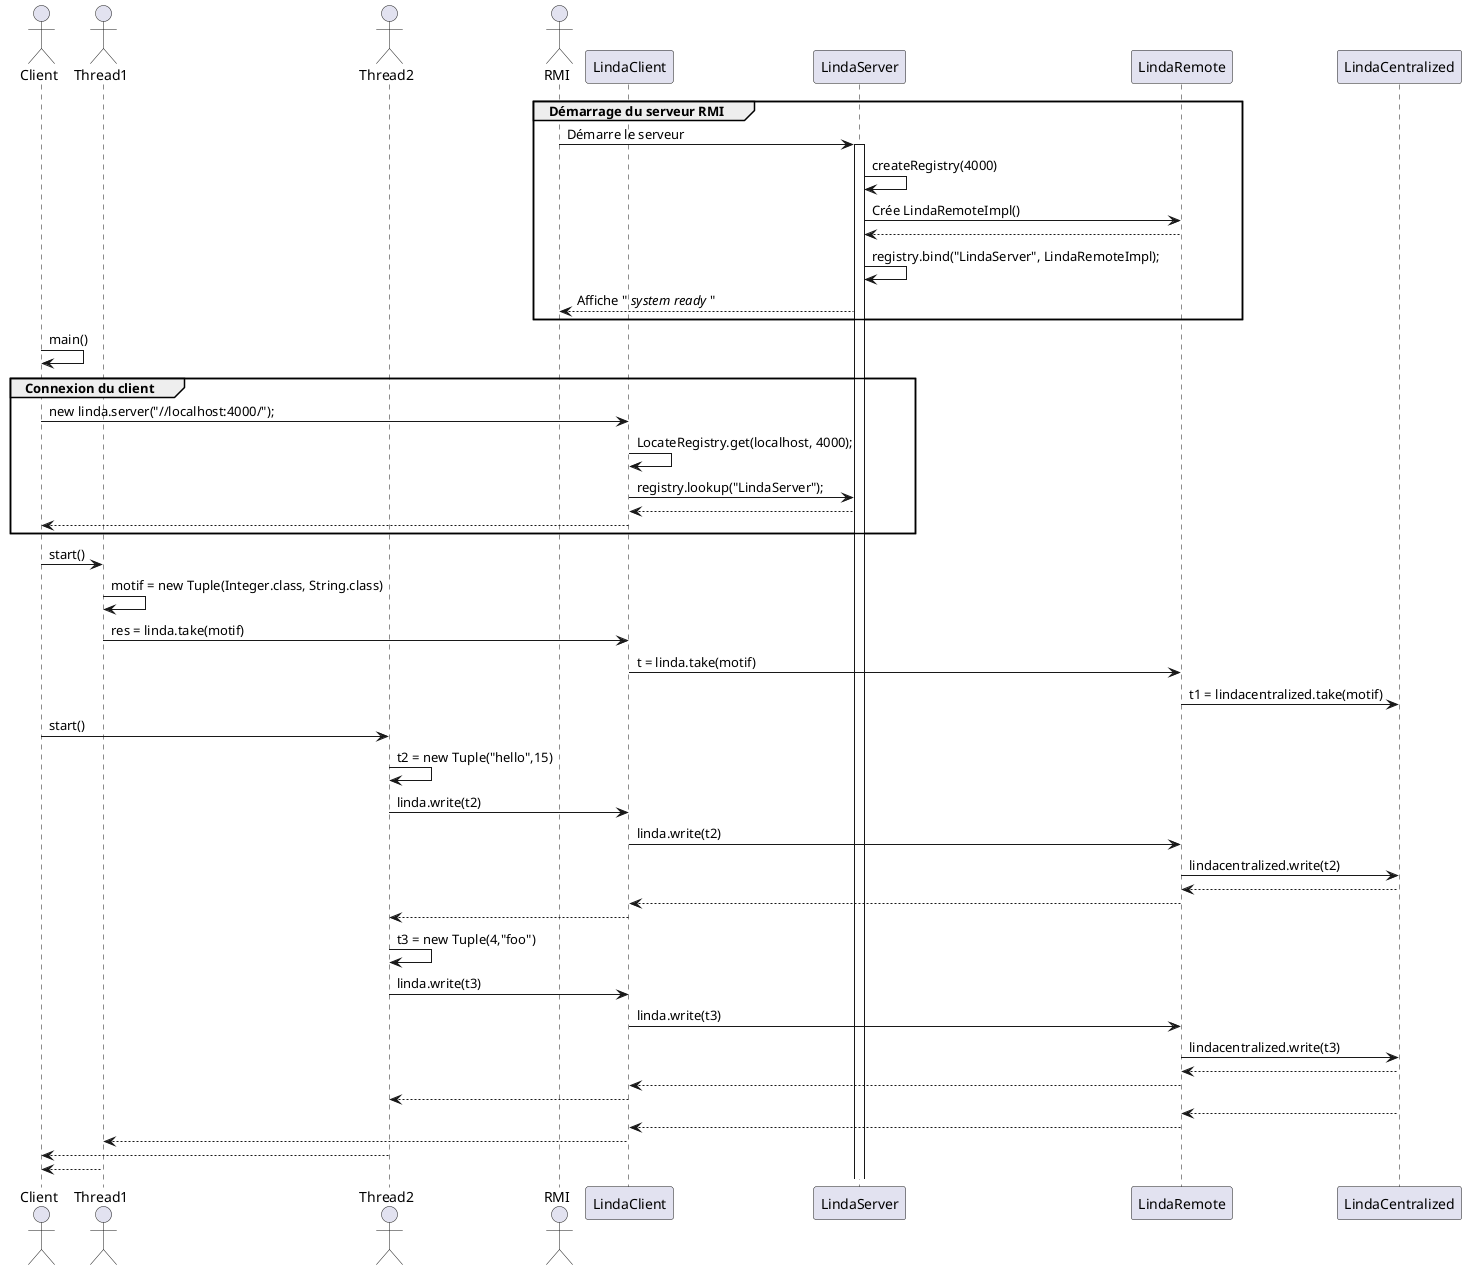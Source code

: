 @startuml

actor Client
actor Thread1
actor Thread2
actor RMI
participant LindaClient
participant LindaServer
participant LindaRemote
participant "LindaCentralized" as Linda

group Démarrage du serveur RMI

RMI -> LindaServer: Démarre le serveur

activate LindaServer

LindaServer -> LindaServer: createRegistry(4000)

LindaServer -> LindaRemote: Crée LindaRemoteImpl()

LindaRemote --> LindaServer:

LindaServer -> LindaServer: registry.bind("LindaServer", LindaRemoteImpl);

LindaServer --> RMI: Affiche "// system ready //"

end

Client -> Client: main()

group Connexion du client

Client -> LindaClient : new linda.server("//localhost:4000/");
LindaClient -> LindaClient : LocateRegistry.get(localhost, 4000);
LindaClient -> LindaServer : registry.lookup("LindaServer");
LindaServer --> LindaClient
LindaClient --> Client

end

Client -> Thread1: start()

Thread1 -> Thread1 : motif = new Tuple(Integer.class, String.class)

Thread1 -> LindaClient: res = linda.take(motif)

LindaClient -> LindaRemote: t = linda.take(motif)

LindaRemote -> Linda: t1 = lindacentralized.take(motif)

Client -> Thread2: start()

Thread2 -> Thread2: t2 = new Tuple("hello",15)

Thread2 -> LindaClient: linda.write(t2)

LindaClient -> LindaRemote: linda.write(t2)

LindaRemote -> Linda: lindacentralized.write(t2)

Linda --> LindaRemote

LindaRemote --> LindaClient

LindaClient --> Thread2

Thread2 -> Thread2: t3 = new Tuple(4,"foo")

Thread2 -> LindaClient: linda.write(t3)

LindaClient -> LindaRemote: linda.write(t3)

LindaRemote -> Linda: lindacentralized.write(t3)

Linda --> LindaRemote

LindaRemote --> LindaClient

LindaClient --> Thread2

Linda --> LindaRemote

LindaRemote --> LindaClient

LindaClient --> Thread1

Thread2 --> Client
Thread1 --> Client

@enduml
